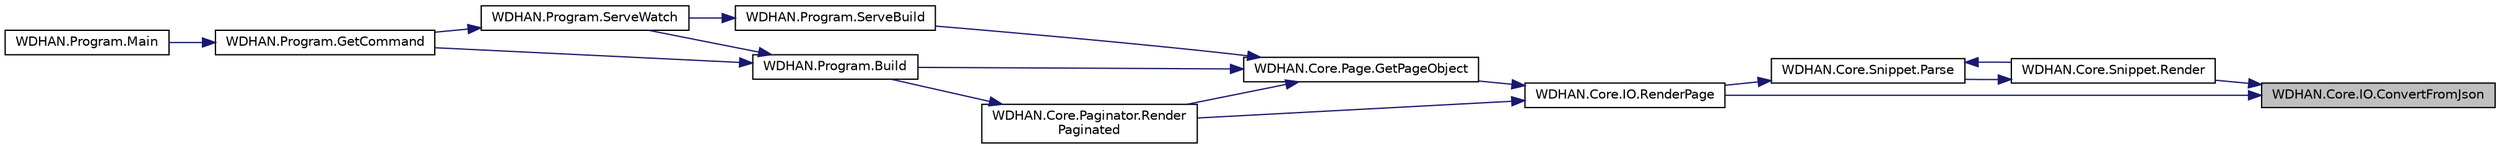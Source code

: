 digraph "WDHAN.Core.IO.ConvertFromJson"
{
 // LATEX_PDF_SIZE
  edge [fontname="Helvetica",fontsize="10",labelfontname="Helvetica",labelfontsize="10"];
  node [fontname="Helvetica",fontsize="10",shape=record];
  rankdir="RL";
  Node1 [label="WDHAN.Core.IO.ConvertFromJson",height=0.2,width=0.4,color="black", fillcolor="grey75", style="filled", fontcolor="black",tooltip="Convert JObject to Scriban objects"];
  Node1 -> Node2 [dir="back",color="midnightblue",fontsize="10",style="solid",fontname="Helvetica"];
  Node2 [label="WDHAN.Core.Snippet.Render",height=0.2,width=0.4,color="black", fillcolor="white", style="filled",URL="$class_w_d_h_a_n_1_1_core_1_1_snippet.html#a7e0224d917f9b89fbf1dd86b0ff751af",tooltip="Renders Snippets"];
  Node2 -> Node3 [dir="back",color="midnightblue",fontsize="10",style="solid",fontname="Helvetica"];
  Node3 [label="WDHAN.Core.Snippet.Parse",height=0.2,width=0.4,color="black", fillcolor="white", style="filled",URL="$class_w_d_h_a_n_1_1_core_1_1_snippet.html#ade414a9921aa39851fd7a1c6b51496e0",tooltip="Parses through each {! snippet !} call in a page and evaluates them"];
  Node3 -> Node2 [dir="back",color="midnightblue",fontsize="10",style="solid",fontname="Helvetica"];
  Node3 -> Node4 [dir="back",color="midnightblue",fontsize="10",style="solid",fontname="Helvetica"];
  Node4 [label="WDHAN.Core.IO.RenderPage",height=0.2,width=0.4,color="black", fillcolor="white", style="filled",URL="$class_w_d_h_a_n_1_1_core_1_1_i_o.html#ab3eed26626103b9aa4c6b3e1bd170daf",tooltip="Take layout, place Markdig-parsed content in layout, evaluate includes, render with Scriban"];
  Node4 -> Node5 [dir="back",color="midnightblue",fontsize="10",style="solid",fontname="Helvetica"];
  Node5 [label="WDHAN.Core.Page.GetPageObject",height=0.2,width=0.4,color="black", fillcolor="white", style="filled",URL="$class_w_d_h_a_n_1_1_core_1_1_page.html#a292f66b0e00db3129dd8db67c6235599",tooltip="Parses a given page into a JObject"];
  Node5 -> Node6 [dir="back",color="midnightblue",fontsize="10",style="solid",fontname="Helvetica"];
  Node6 [label="WDHAN.Program.Build",height=0.2,width=0.4,color="black", fillcolor="white", style="filled",URL="$class_w_d_h_a_n_1_1_program.html#a39b3a643de124a4b93ba5428a47f2fd5",tooltip="The standard WDHAN build process"];
  Node6 -> Node7 [dir="back",color="midnightblue",fontsize="10",style="solid",fontname="Helvetica"];
  Node7 [label="WDHAN.Program.GetCommand",height=0.2,width=0.4,color="black", fillcolor="white", style="filled",URL="$class_w_d_h_a_n_1_1_program.html#a606b7eaece0f2ec760d7f286220aacbf",tooltip="Perform actions specified by command calls"];
  Node7 -> Node8 [dir="back",color="midnightblue",fontsize="10",style="solid",fontname="Helvetica"];
  Node8 [label="WDHAN.Program.Main",height=0.2,width=0.4,color="black", fillcolor="white", style="filled",URL="$class_w_d_h_a_n_1_1_program.html#a14e480627de46617460535940f6ccd02",tooltip="Handle primary tool information, such as command inputs and current directory"];
  Node6 -> Node9 [dir="back",color="midnightblue",fontsize="10",style="solid",fontname="Helvetica"];
  Node9 [label="WDHAN.Program.ServeWatch",height=0.2,width=0.4,color="black", fillcolor="white", style="filled",URL="$class_w_d_h_a_n_1_1_program.html#a8f7df5ec0b455119b0a036e679fe3ac9",tooltip="Watch the file system for changes (initial component of the serve command)"];
  Node9 -> Node7 [dir="back",color="midnightblue",fontsize="10",style="solid",fontname="Helvetica"];
  Node5 -> Node10 [dir="back",color="midnightblue",fontsize="10",style="solid",fontname="Helvetica"];
  Node10 [label="WDHAN.Core.Paginator.Render\lPaginated",height=0.2,width=0.4,color="black", fillcolor="white", style="filled",URL="$class_w_d_h_a_n_1_1_core_1_1_paginator.html#abd6c49a658ae78968a631cc0330e70a2",tooltip="Outputs a paginated version of a page (requires {{ page.paginate }} and {{ page.collection }})"];
  Node10 -> Node6 [dir="back",color="midnightblue",fontsize="10",style="solid",fontname="Helvetica"];
  Node5 -> Node11 [dir="back",color="midnightblue",fontsize="10",style="solid",fontname="Helvetica"];
  Node11 [label="WDHAN.Program.ServeBuild",height=0.2,width=0.4,color="black", fillcolor="white", style="filled",URL="$class_w_d_h_a_n_1_1_program.html#a89a40868dfd12772997b75e186bfd075",tooltip="Rebuild changed files (final component of the serve command)"];
  Node11 -> Node9 [dir="back",color="midnightblue",fontsize="10",style="solid",fontname="Helvetica"];
  Node4 -> Node10 [dir="back",color="midnightblue",fontsize="10",style="solid",fontname="Helvetica"];
  Node1 -> Node4 [dir="back",color="midnightblue",fontsize="10",style="solid",fontname="Helvetica"];
}
